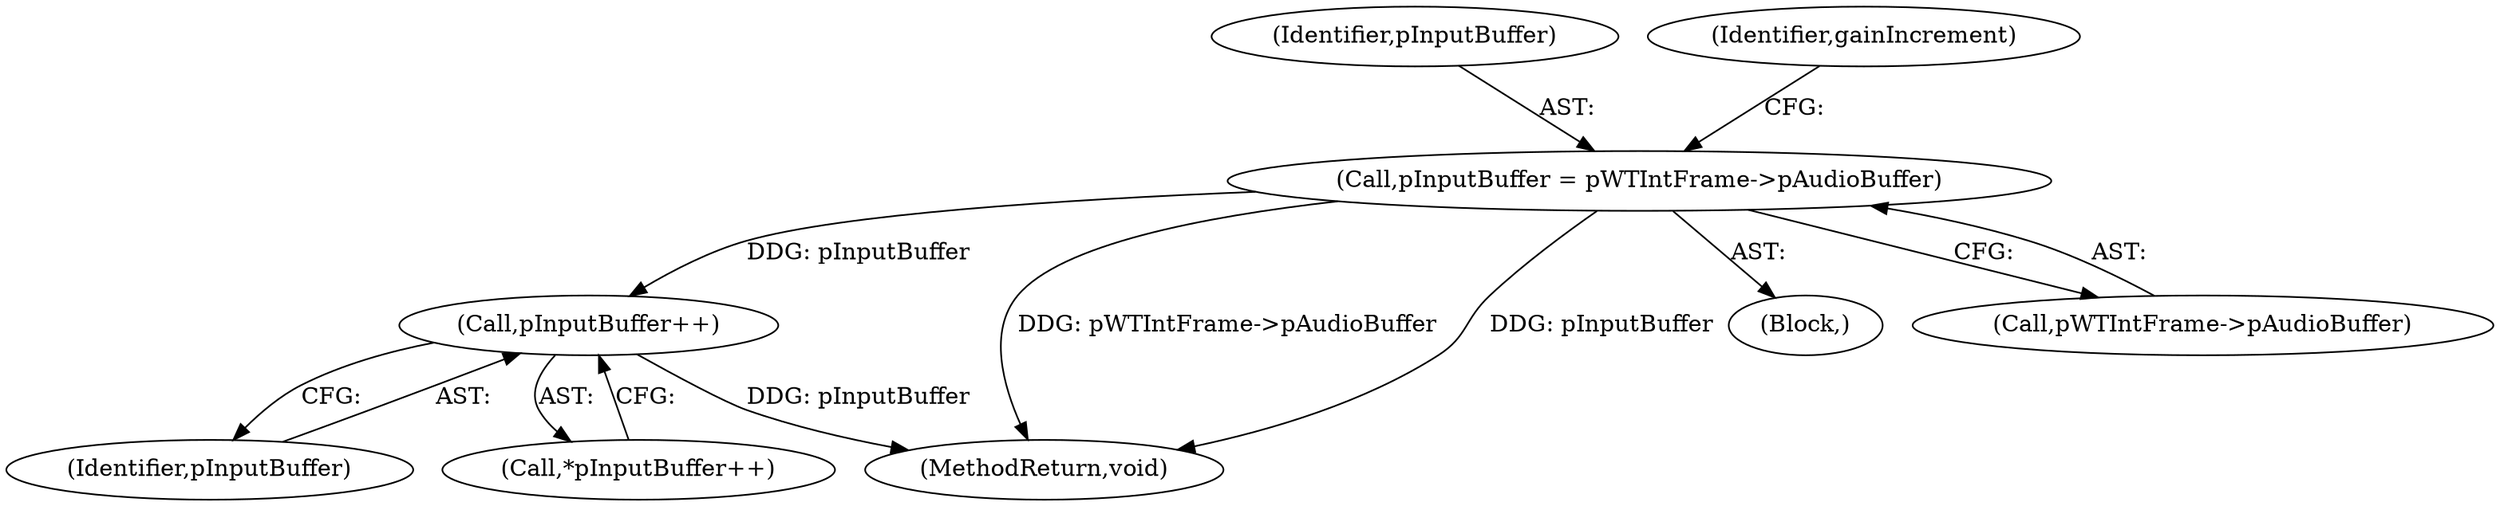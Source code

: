 digraph "0_Android_3ac044334c3ff6a61cb4238ff3ddaf17c7efcf49_4@pointer" {
"1000199" [label="(Call,pInputBuffer++)"];
"1000149" [label="(Call,pInputBuffer = pWTIntFrame->pAudioBuffer)"];
"1000261" [label="(MethodReturn,void)"];
"1000200" [label="(Identifier,pInputBuffer)"];
"1000149" [label="(Call,pInputBuffer = pWTIntFrame->pAudioBuffer)"];
"1000150" [label="(Identifier,pInputBuffer)"];
"1000120" [label="(Block,)"];
"1000155" [label="(Identifier,gainIncrement)"];
"1000151" [label="(Call,pWTIntFrame->pAudioBuffer)"];
"1000199" [label="(Call,pInputBuffer++)"];
"1000198" [label="(Call,*pInputBuffer++)"];
"1000199" -> "1000198"  [label="AST: "];
"1000199" -> "1000200"  [label="CFG: "];
"1000200" -> "1000199"  [label="AST: "];
"1000198" -> "1000199"  [label="CFG: "];
"1000199" -> "1000261"  [label="DDG: pInputBuffer"];
"1000149" -> "1000199"  [label="DDG: pInputBuffer"];
"1000149" -> "1000120"  [label="AST: "];
"1000149" -> "1000151"  [label="CFG: "];
"1000150" -> "1000149"  [label="AST: "];
"1000151" -> "1000149"  [label="AST: "];
"1000155" -> "1000149"  [label="CFG: "];
"1000149" -> "1000261"  [label="DDG: pWTIntFrame->pAudioBuffer"];
"1000149" -> "1000261"  [label="DDG: pInputBuffer"];
}
